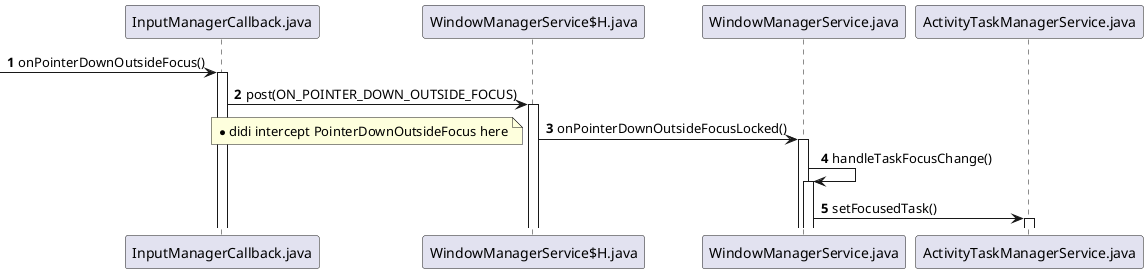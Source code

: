 @startuml
'https://plantuml.com/sequence-diagram

autonumber

-> InputManagerCallback.java: onPointerDownOutsideFocus()
activate InputManagerCallback.java
InputManagerCallback.java -> "WindowManagerService$H.java": post(ON_POINTER_DOWN_OUTSIDE_FOCUS)
activate "WindowManagerService$H.java"
"WindowManagerService$H.java" -> WindowManagerService.java : onPointerDownOutsideFocusLocked()
activate WindowManagerService.java
note left
* didi intercept PointerDownOutsideFocus here
end note
WindowManagerService.java -> WindowManagerService.java : handleTaskFocusChange()
activate WindowManagerService.java
WindowManagerService.java -> ActivityTaskManagerService.java : setFocusedTask()
activate ActivityTaskManagerService.java

@enduml
